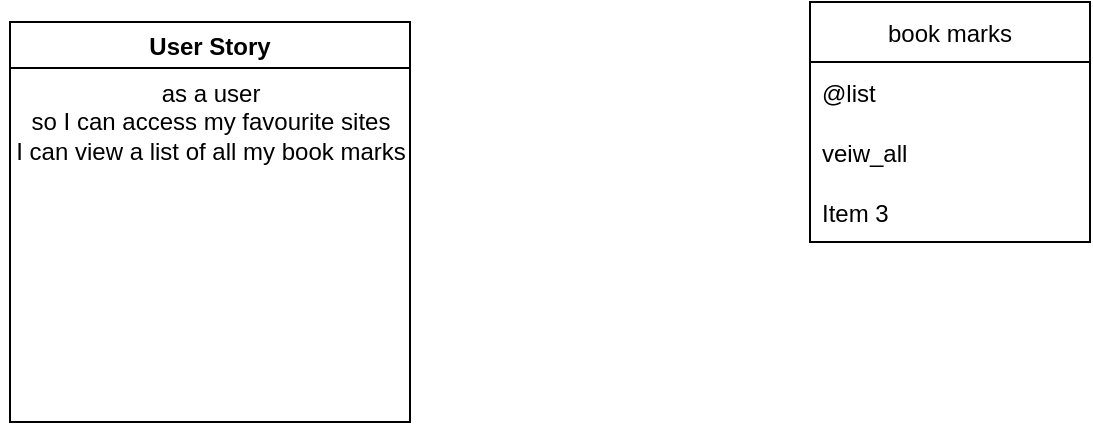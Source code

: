 <mxfile version="15.4.1" type="device"><diagram id="0qJtRrLRKd7-JXwkHDAJ" name="Page-1"><mxGraphModel dx="462" dy="820" grid="1" gridSize="10" guides="1" tooltips="1" connect="1" arrows="1" fold="1" page="1" pageScale="1" pageWidth="827" pageHeight="1169" math="0" shadow="0"><root><mxCell id="0"/><mxCell id="1" parent="0"/><mxCell id="aFA3_0s8pftSu6pcawDP-5" value="book marks" style="swimlane;fontStyle=0;childLayout=stackLayout;horizontal=1;startSize=30;horizontalStack=0;resizeParent=1;resizeParentMax=0;resizeLast=0;collapsible=1;marginBottom=0;" vertex="1" parent="1"><mxGeometry x="490" y="110" width="140" height="120" as="geometry"/></mxCell><mxCell id="aFA3_0s8pftSu6pcawDP-6" value="@list" style="text;strokeColor=none;fillColor=none;align=left;verticalAlign=middle;spacingLeft=4;spacingRight=4;overflow=hidden;points=[[0,0.5],[1,0.5]];portConstraint=eastwest;rotatable=0;" vertex="1" parent="aFA3_0s8pftSu6pcawDP-5"><mxGeometry y="30" width="140" height="30" as="geometry"/></mxCell><mxCell id="aFA3_0s8pftSu6pcawDP-7" value="veiw_all" style="text;strokeColor=none;fillColor=none;align=left;verticalAlign=middle;spacingLeft=4;spacingRight=4;overflow=hidden;points=[[0,0.5],[1,0.5]];portConstraint=eastwest;rotatable=0;" vertex="1" parent="aFA3_0s8pftSu6pcawDP-5"><mxGeometry y="60" width="140" height="30" as="geometry"/></mxCell><mxCell id="aFA3_0s8pftSu6pcawDP-8" value="Item 3" style="text;strokeColor=none;fillColor=none;align=left;verticalAlign=middle;spacingLeft=4;spacingRight=4;overflow=hidden;points=[[0,0.5],[1,0.5]];portConstraint=eastwest;rotatable=0;" vertex="1" parent="aFA3_0s8pftSu6pcawDP-5"><mxGeometry y="90" width="140" height="30" as="geometry"/></mxCell><mxCell id="aFA3_0s8pftSu6pcawDP-9" value="User Story" style="swimlane;" vertex="1" parent="1"><mxGeometry x="90" y="120" width="200" height="200" as="geometry"/></mxCell><mxCell id="aFA3_0s8pftSu6pcawDP-10" value="&lt;div&gt;as a user&lt;/div&gt;&lt;div&gt;so I can access my favourite sites&lt;/div&gt;&lt;div&gt;I can view a list of all my book marks&lt;br&gt;&lt;/div&gt;" style="text;html=1;align=center;verticalAlign=middle;resizable=0;points=[];autosize=1;strokeColor=none;fillColor=none;" vertex="1" parent="1"><mxGeometry x="85" y="145" width="210" height="50" as="geometry"/></mxCell></root></mxGraphModel></diagram></mxfile>